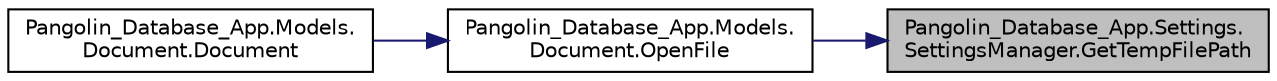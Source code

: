 digraph "Pangolin_Database_App.Settings.SettingsManager.GetTempFilePath"
{
 // LATEX_PDF_SIZE
  edge [fontname="Helvetica",fontsize="10",labelfontname="Helvetica",labelfontsize="10"];
  node [fontname="Helvetica",fontsize="10",shape=record];
  rankdir="RL";
  Node1 [label="Pangolin_Database_App.Settings.\lSettingsManager.GetTempFilePath",height=0.2,width=0.4,color="black", fillcolor="grey75", style="filled", fontcolor="black",tooltip=" "];
  Node1 -> Node2 [dir="back",color="midnightblue",fontsize="10",style="solid"];
  Node2 [label="Pangolin_Database_App.Models.\lDocument.OpenFile",height=0.2,width=0.4,color="black", fillcolor="white", style="filled",URL="$class_pangolin___database___app_1_1_models_1_1_document.html#ab4d7c5caeff9eff4db263283d13a765a",tooltip=" "];
  Node2 -> Node3 [dir="back",color="midnightblue",fontsize="10",style="solid"];
  Node3 [label="Pangolin_Database_App.Models.\lDocument.Document",height=0.2,width=0.4,color="black", fillcolor="white", style="filled",URL="$class_pangolin___database___app_1_1_models_1_1_document.html#a511d389ea8b18b5bbe35f14e32fea1ec",tooltip=" "];
}
